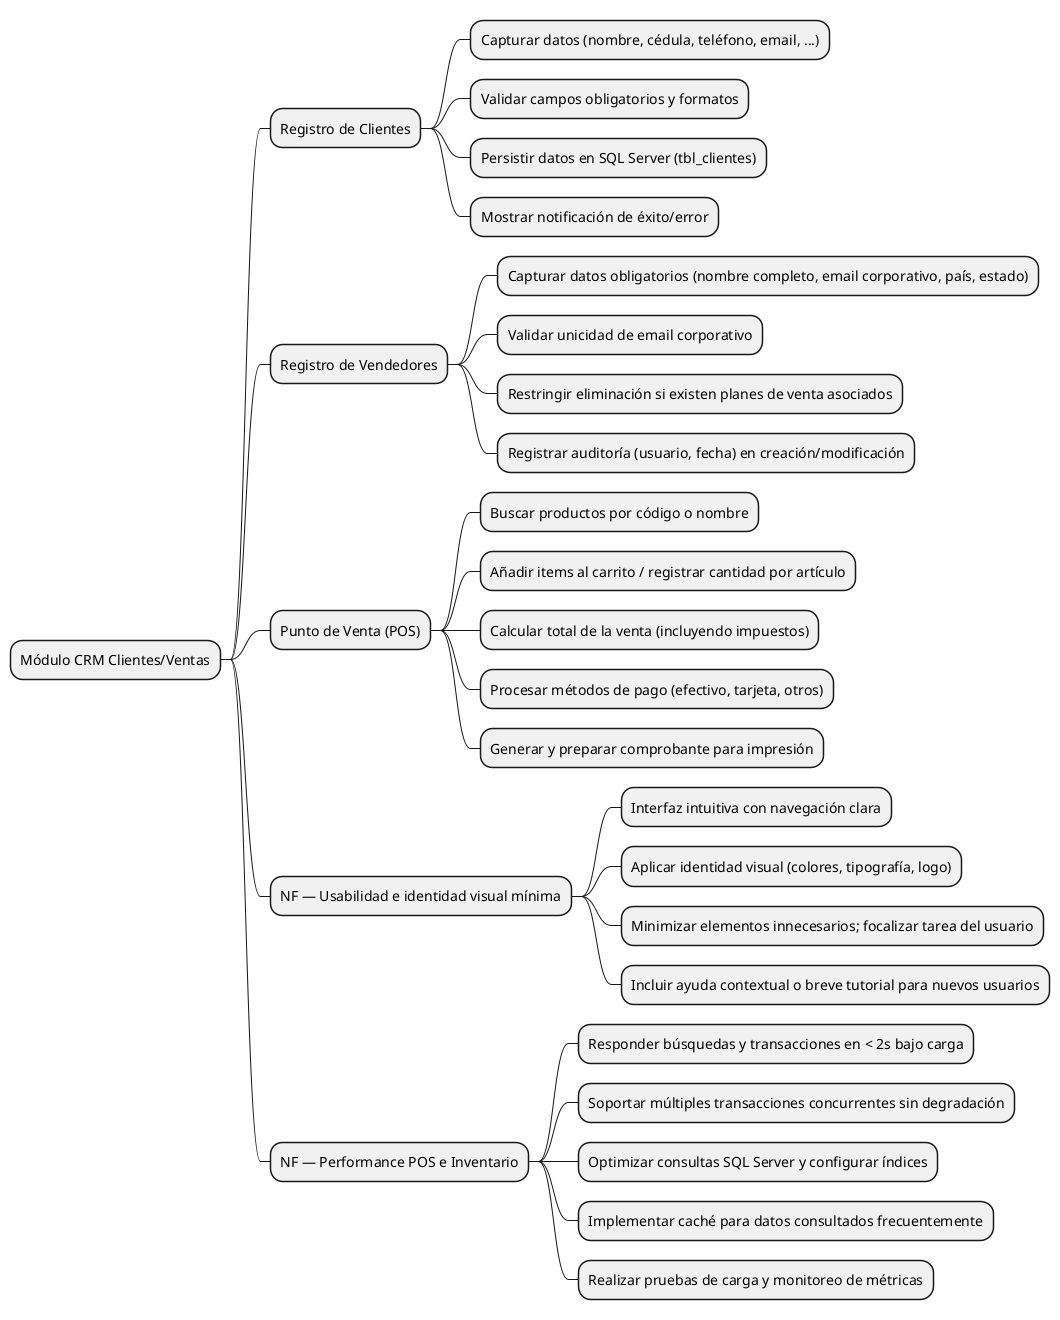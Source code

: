 @startmindmap
* Módulo CRM Clientes/Ventas
** Registro de Clientes
*** Capturar datos (nombre, cédula, teléfono, email, ...)
*** Validar campos obligatorios y formatos
*** Persistir datos en SQL Server (tbl_clientes)
*** Mostrar notificación de éxito/error
** Registro de Vendedores
*** Capturar datos obligatorios (nombre completo, email corporativo, país, estado)
*** Validar unicidad de email corporativo
*** Restringir eliminación si existen planes de venta asociados
*** Registrar auditoría (usuario, fecha) en creación/modificación
** Punto de Venta (POS)
*** Buscar productos por código o nombre
*** Añadir items al carrito / registrar cantidad por artículo
*** Calcular total de la venta (incluyendo impuestos)
*** Procesar métodos de pago (efectivo, tarjeta, otros)
*** Generar y preparar comprobante para impresión
** NF — Usabilidad e identidad visual mínima
*** Interfaz intuitiva con navegación clara
*** Aplicar identidad visual (colores, tipografía, logo)
*** Minimizar elementos innecesarios; focalizar tarea del usuario
*** Incluir ayuda contextual o breve tutorial para nuevos usuarios
** NF — Performance POS e Inventario
*** Responder búsquedas y transacciones en < 2s bajo carga
*** Soportar múltiples transacciones concurrentes sin degradación
*** Optimizar consultas SQL Server y configurar índices
*** Implementar caché para datos consultados frecuentemente
*** Realizar pruebas de carga y monitoreo de métricas

@endmindmap
